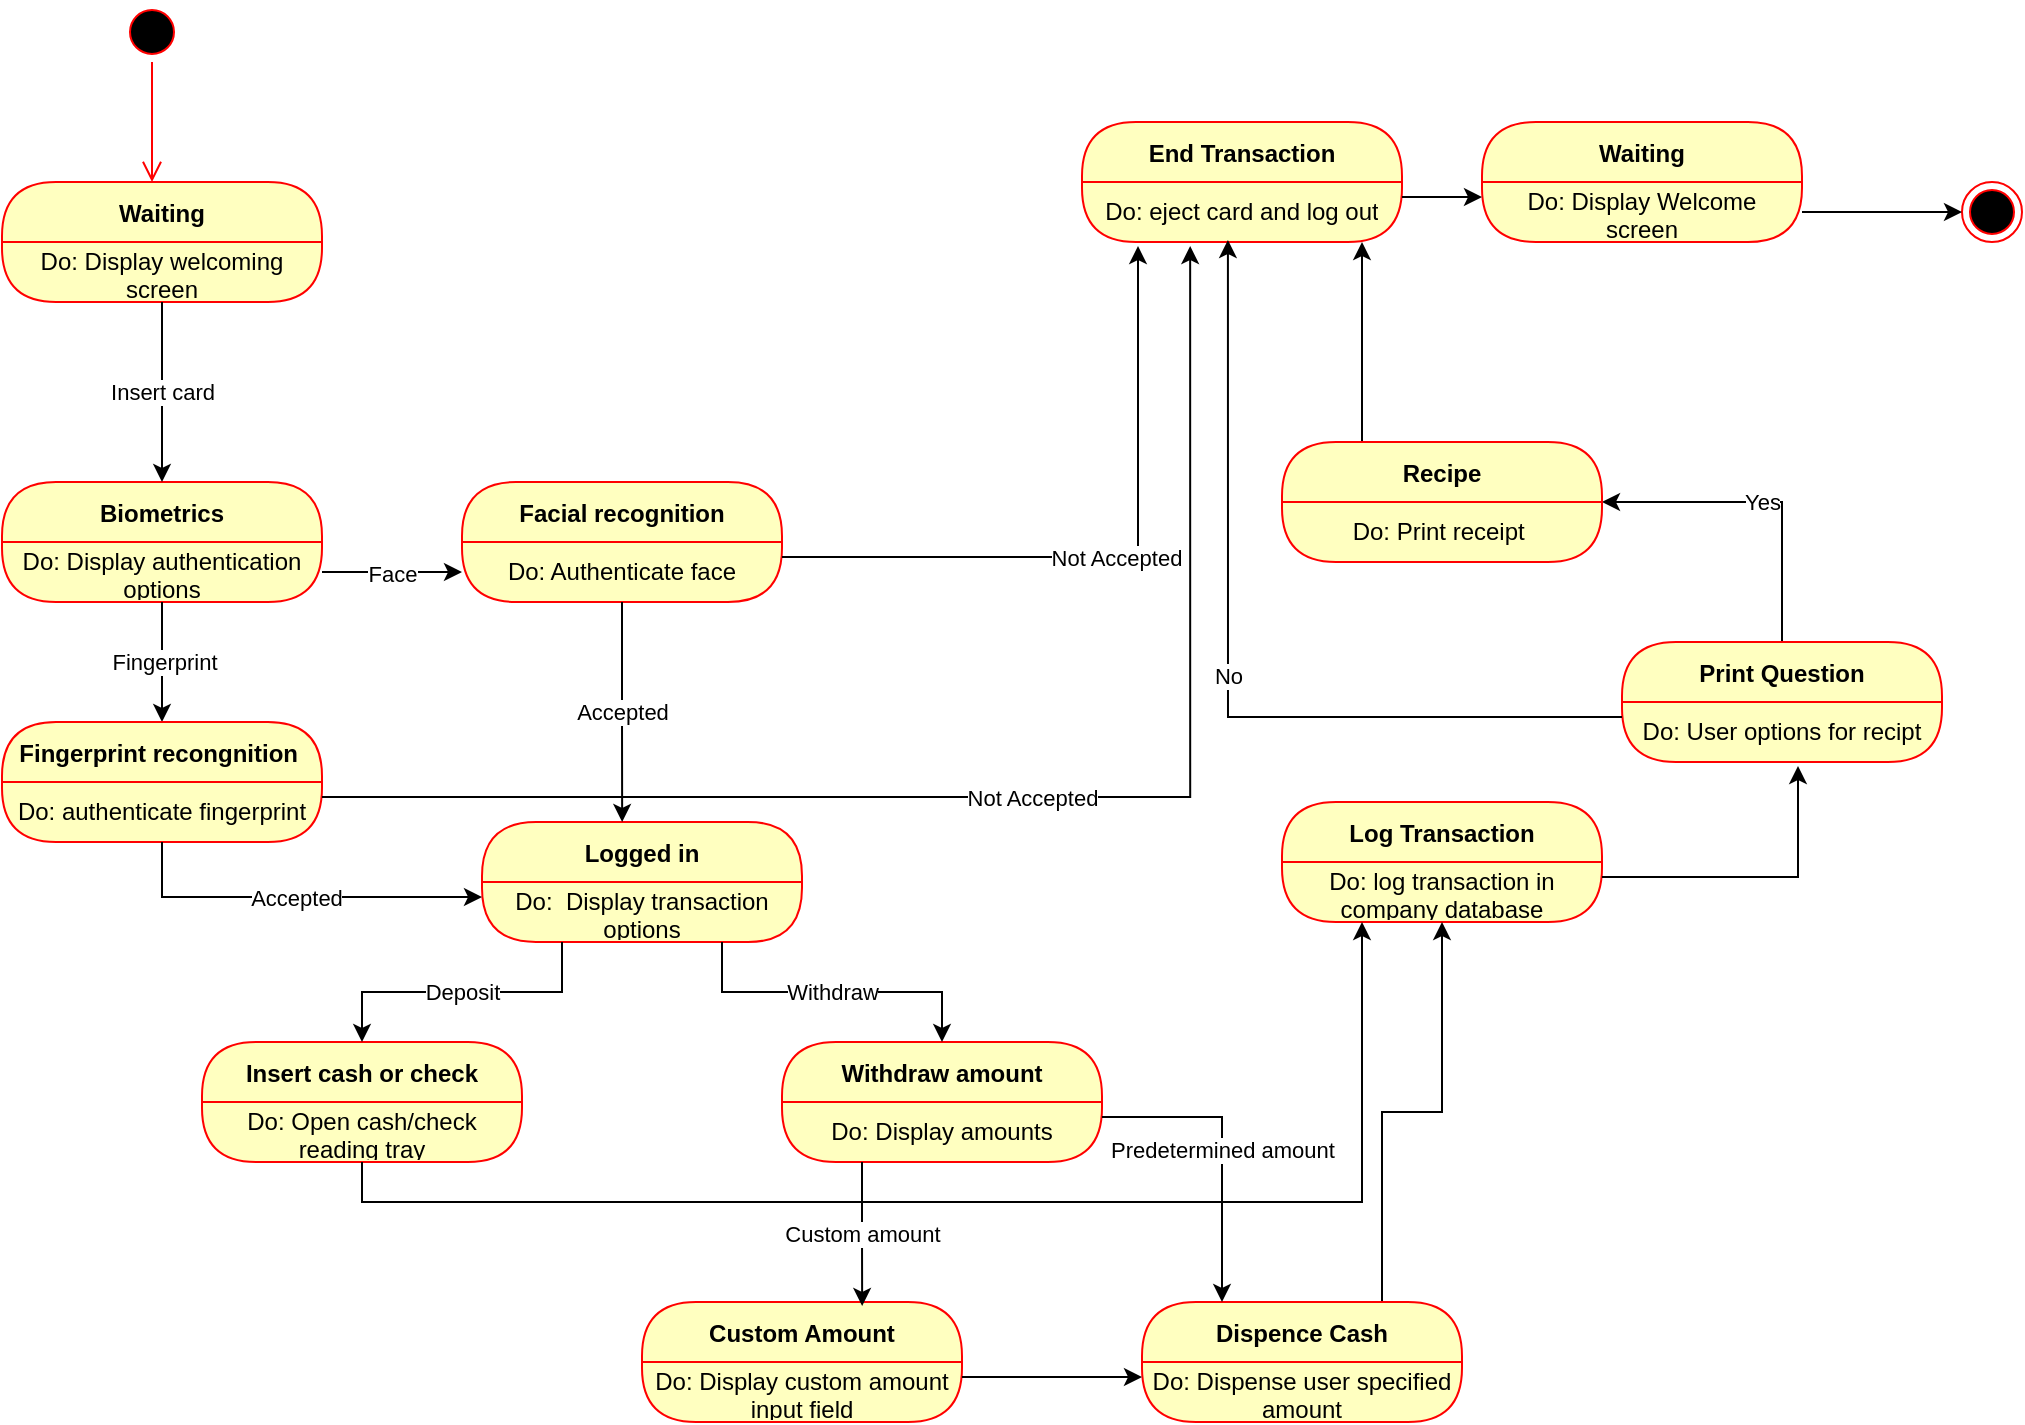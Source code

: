 <mxfile version="20.4.2" type="github">
  <diagram id="kgX3UQG_FWsGC-QnzyJM" name="Page-1">
    <mxGraphModel dx="946" dy="645" grid="1" gridSize="10" guides="1" tooltips="1" connect="1" arrows="1" fold="1" page="1" pageScale="1" pageWidth="1100" pageHeight="850" math="0" shadow="0">
      <root>
        <mxCell id="0" />
        <mxCell id="1" parent="0" />
        <mxCell id="4zWBS9Q-G4BKUGcmbE8r-16" value="" style="ellipse;html=1;shape=startState;fillColor=#000000;strokeColor=#ff0000;" vertex="1" parent="1">
          <mxGeometry x="70" y="40" width="30" height="30" as="geometry" />
        </mxCell>
        <mxCell id="4zWBS9Q-G4BKUGcmbE8r-17" value="" style="edgeStyle=orthogonalEdgeStyle;html=1;verticalAlign=bottom;endArrow=open;endSize=8;strokeColor=#ff0000;rounded=0;" edge="1" source="4zWBS9Q-G4BKUGcmbE8r-16" parent="1">
          <mxGeometry relative="1" as="geometry">
            <mxPoint x="85" y="130" as="targetPoint" />
          </mxGeometry>
        </mxCell>
        <mxCell id="4zWBS9Q-G4BKUGcmbE8r-18" value="Waiting" style="swimlane;fontStyle=1;align=center;verticalAlign=middle;childLayout=stackLayout;horizontal=1;startSize=30;horizontalStack=0;resizeParent=0;resizeLast=1;container=0;fontColor=#000000;collapsible=0;rounded=1;arcSize=30;strokeColor=#ff0000;fillColor=#ffffc0;swimlaneFillColor=#ffffc0;dropTarget=0;" vertex="1" parent="1">
          <mxGeometry x="10" y="130" width="160" height="60" as="geometry" />
        </mxCell>
        <mxCell id="4zWBS9Q-G4BKUGcmbE8r-19" value="Do: Display welcoming screen" style="text;html=1;strokeColor=none;fillColor=none;align=center;verticalAlign=middle;spacingLeft=4;spacingRight=4;whiteSpace=wrap;overflow=hidden;rotatable=0;fontColor=#000000;" vertex="1" parent="4zWBS9Q-G4BKUGcmbE8r-18">
          <mxGeometry y="30" width="160" height="30" as="geometry" />
        </mxCell>
        <mxCell id="4zWBS9Q-G4BKUGcmbE8r-21" value="Biometrics" style="swimlane;fontStyle=1;align=center;verticalAlign=middle;childLayout=stackLayout;horizontal=1;startSize=30;horizontalStack=0;resizeParent=0;resizeLast=1;container=0;fontColor=#000000;collapsible=0;rounded=1;arcSize=30;strokeColor=#ff0000;fillColor=#ffffc0;swimlaneFillColor=#ffffc0;dropTarget=0;" vertex="1" parent="1">
          <mxGeometry x="10" y="280" width="160" height="60" as="geometry" />
        </mxCell>
        <mxCell id="4zWBS9Q-G4BKUGcmbE8r-22" value="Do: Display authentication options" style="text;html=1;strokeColor=none;fillColor=none;align=center;verticalAlign=middle;spacingLeft=4;spacingRight=4;whiteSpace=wrap;overflow=hidden;rotatable=0;fontColor=#000000;" vertex="1" parent="4zWBS9Q-G4BKUGcmbE8r-21">
          <mxGeometry y="30" width="160" height="30" as="geometry" />
        </mxCell>
        <mxCell id="4zWBS9Q-G4BKUGcmbE8r-24" value="Fingerprint" style="edgeStyle=orthogonalEdgeStyle;rounded=0;orthogonalLoop=1;jettySize=auto;html=1;exitX=0.5;exitY=1;exitDx=0;exitDy=0;" edge="1" parent="1" source="4zWBS9Q-G4BKUGcmbE8r-22">
          <mxGeometry relative="1" as="geometry">
            <mxPoint x="90" y="400" as="targetPoint" />
          </mxGeometry>
        </mxCell>
        <mxCell id="4zWBS9Q-G4BKUGcmbE8r-25" value="Insert card" style="edgeStyle=orthogonalEdgeStyle;rounded=0;orthogonalLoop=1;jettySize=auto;html=1;exitX=0.5;exitY=1;exitDx=0;exitDy=0;entryX=0.5;entryY=0;entryDx=0;entryDy=0;" edge="1" parent="1" source="4zWBS9Q-G4BKUGcmbE8r-19" target="4zWBS9Q-G4BKUGcmbE8r-21">
          <mxGeometry relative="1" as="geometry" />
        </mxCell>
        <mxCell id="4zWBS9Q-G4BKUGcmbE8r-27" value="Face" style="edgeStyle=orthogonalEdgeStyle;rounded=0;orthogonalLoop=1;jettySize=auto;html=1;exitX=1;exitY=0.5;exitDx=0;exitDy=0;" edge="1" parent="1" source="4zWBS9Q-G4BKUGcmbE8r-22">
          <mxGeometry relative="1" as="geometry">
            <mxPoint x="240" y="325" as="targetPoint" />
          </mxGeometry>
        </mxCell>
        <mxCell id="4zWBS9Q-G4BKUGcmbE8r-28" value="Facial recognition" style="swimlane;fontStyle=1;align=center;verticalAlign=middle;childLayout=stackLayout;horizontal=1;startSize=30;horizontalStack=0;resizeParent=0;resizeLast=1;container=0;fontColor=#000000;collapsible=0;rounded=1;arcSize=30;strokeColor=#ff0000;fillColor=#ffffc0;swimlaneFillColor=#ffffc0;dropTarget=0;" vertex="1" parent="1">
          <mxGeometry x="240" y="280" width="160" height="60" as="geometry" />
        </mxCell>
        <mxCell id="4zWBS9Q-G4BKUGcmbE8r-29" value="Do: Authenticate face" style="text;html=1;strokeColor=none;fillColor=none;align=center;verticalAlign=middle;spacingLeft=4;spacingRight=4;whiteSpace=wrap;overflow=hidden;rotatable=0;fontColor=#000000;" vertex="1" parent="4zWBS9Q-G4BKUGcmbE8r-28">
          <mxGeometry y="30" width="160" height="30" as="geometry" />
        </mxCell>
        <mxCell id="4zWBS9Q-G4BKUGcmbE8r-31" value="Fingerprint recongnition " style="swimlane;fontStyle=1;align=center;verticalAlign=middle;childLayout=stackLayout;horizontal=1;startSize=30;horizontalStack=0;resizeParent=0;resizeLast=1;container=0;fontColor=#000000;collapsible=0;rounded=1;arcSize=30;strokeColor=#ff0000;fillColor=#ffffc0;swimlaneFillColor=#ffffc0;dropTarget=0;" vertex="1" parent="1">
          <mxGeometry x="10" y="400" width="160" height="60" as="geometry" />
        </mxCell>
        <mxCell id="4zWBS9Q-G4BKUGcmbE8r-32" value="Do: authenticate fingerprint" style="text;html=1;strokeColor=none;fillColor=none;align=center;verticalAlign=middle;spacingLeft=4;spacingRight=4;whiteSpace=wrap;overflow=hidden;rotatable=0;fontColor=#000000;" vertex="1" parent="4zWBS9Q-G4BKUGcmbE8r-31">
          <mxGeometry y="30" width="160" height="30" as="geometry" />
        </mxCell>
        <mxCell id="4zWBS9Q-G4BKUGcmbE8r-34" value="End Transaction" style="swimlane;fontStyle=1;align=center;verticalAlign=middle;childLayout=stackLayout;horizontal=1;startSize=30;horizontalStack=0;resizeParent=0;resizeLast=1;container=0;fontColor=#000000;collapsible=0;rounded=1;arcSize=30;strokeColor=#ff0000;fillColor=#ffffc0;swimlaneFillColor=#ffffc0;dropTarget=0;" vertex="1" parent="1">
          <mxGeometry x="550" y="100" width="160" height="60" as="geometry" />
        </mxCell>
        <mxCell id="4zWBS9Q-G4BKUGcmbE8r-35" value="Do: eject card and log out" style="text;html=1;strokeColor=none;fillColor=none;align=center;verticalAlign=middle;spacingLeft=4;spacingRight=4;whiteSpace=wrap;overflow=hidden;rotatable=0;fontColor=#000000;" vertex="1" parent="4zWBS9Q-G4BKUGcmbE8r-34">
          <mxGeometry y="30" width="160" height="30" as="geometry" />
        </mxCell>
        <mxCell id="4zWBS9Q-G4BKUGcmbE8r-37" value="" style="ellipse;html=1;shape=endState;fillColor=#000000;strokeColor=#ff0000;" vertex="1" parent="1">
          <mxGeometry x="990" y="130" width="30" height="30" as="geometry" />
        </mxCell>
        <mxCell id="4zWBS9Q-G4BKUGcmbE8r-40" value="Not Accepted" style="edgeStyle=orthogonalEdgeStyle;rounded=0;orthogonalLoop=1;jettySize=auto;html=1;exitX=1;exitY=0.25;exitDx=0;exitDy=0;entryX=0.338;entryY=1.067;entryDx=0;entryDy=0;entryPerimeter=0;" edge="1" parent="1" source="4zWBS9Q-G4BKUGcmbE8r-32" target="4zWBS9Q-G4BKUGcmbE8r-35">
          <mxGeometry relative="1" as="geometry">
            <mxPoint x="220" y="120" as="targetPoint" />
          </mxGeometry>
        </mxCell>
        <mxCell id="4zWBS9Q-G4BKUGcmbE8r-41" value="Not Accepted" style="edgeStyle=orthogonalEdgeStyle;rounded=0;orthogonalLoop=1;jettySize=auto;html=1;exitX=1;exitY=0.25;exitDx=0;exitDy=0;entryX=0.175;entryY=1.067;entryDx=0;entryDy=0;entryPerimeter=0;" edge="1" parent="1" source="4zWBS9Q-G4BKUGcmbE8r-29" target="4zWBS9Q-G4BKUGcmbE8r-35">
          <mxGeometry relative="1" as="geometry" />
        </mxCell>
        <mxCell id="4zWBS9Q-G4BKUGcmbE8r-42" value="Logged in" style="swimlane;fontStyle=1;align=center;verticalAlign=middle;childLayout=stackLayout;horizontal=1;startSize=30;horizontalStack=0;resizeParent=0;resizeLast=1;container=0;fontColor=#000000;collapsible=0;rounded=1;arcSize=30;strokeColor=#ff0000;fillColor=#ffffc0;swimlaneFillColor=#ffffc0;dropTarget=0;" vertex="1" parent="1">
          <mxGeometry x="250" y="450" width="160" height="60" as="geometry" />
        </mxCell>
        <mxCell id="4zWBS9Q-G4BKUGcmbE8r-43" value="Do: &amp;nbsp;Display transaction options" style="text;html=1;strokeColor=none;fillColor=none;align=center;verticalAlign=middle;spacingLeft=4;spacingRight=4;whiteSpace=wrap;overflow=hidden;rotatable=0;fontColor=#000000;" vertex="1" parent="4zWBS9Q-G4BKUGcmbE8r-42">
          <mxGeometry y="30" width="160" height="30" as="geometry" />
        </mxCell>
        <mxCell id="4zWBS9Q-G4BKUGcmbE8r-45" value="Accepted" style="edgeStyle=orthogonalEdgeStyle;rounded=0;orthogonalLoop=1;jettySize=auto;html=1;exitX=0.5;exitY=1;exitDx=0;exitDy=0;entryX=0;entryY=0.25;entryDx=0;entryDy=0;" edge="1" parent="1" source="4zWBS9Q-G4BKUGcmbE8r-32" target="4zWBS9Q-G4BKUGcmbE8r-43">
          <mxGeometry relative="1" as="geometry" />
        </mxCell>
        <mxCell id="4zWBS9Q-G4BKUGcmbE8r-46" value="Accepted" style="edgeStyle=orthogonalEdgeStyle;rounded=0;orthogonalLoop=1;jettySize=auto;html=1;exitX=0.5;exitY=1;exitDx=0;exitDy=0;entryX=0.438;entryY=0;entryDx=0;entryDy=0;entryPerimeter=0;" edge="1" parent="1" source="4zWBS9Q-G4BKUGcmbE8r-29" target="4zWBS9Q-G4BKUGcmbE8r-42">
          <mxGeometry relative="1" as="geometry" />
        </mxCell>
        <mxCell id="4zWBS9Q-G4BKUGcmbE8r-53" value="Waiting" style="swimlane;fontStyle=1;align=center;verticalAlign=middle;childLayout=stackLayout;horizontal=1;startSize=30;horizontalStack=0;resizeParent=0;resizeLast=1;container=0;fontColor=#000000;collapsible=0;rounded=1;arcSize=30;strokeColor=#ff0000;fillColor=#ffffc0;swimlaneFillColor=#ffffc0;dropTarget=0;" vertex="1" parent="1">
          <mxGeometry x="750" y="100" width="160" height="60" as="geometry" />
        </mxCell>
        <mxCell id="4zWBS9Q-G4BKUGcmbE8r-54" value="Do: Display Welcome screen" style="text;html=1;strokeColor=none;fillColor=none;align=center;verticalAlign=middle;spacingLeft=4;spacingRight=4;whiteSpace=wrap;overflow=hidden;rotatable=0;fontColor=#000000;" vertex="1" parent="4zWBS9Q-G4BKUGcmbE8r-53">
          <mxGeometry y="30" width="160" height="30" as="geometry" />
        </mxCell>
        <mxCell id="4zWBS9Q-G4BKUGcmbE8r-56" style="edgeStyle=orthogonalEdgeStyle;rounded=0;orthogonalLoop=1;jettySize=auto;html=1;exitX=1;exitY=0.25;exitDx=0;exitDy=0;entryX=0;entryY=0.25;entryDx=0;entryDy=0;" edge="1" parent="1" source="4zWBS9Q-G4BKUGcmbE8r-35" target="4zWBS9Q-G4BKUGcmbE8r-54">
          <mxGeometry relative="1" as="geometry" />
        </mxCell>
        <mxCell id="4zWBS9Q-G4BKUGcmbE8r-58" style="edgeStyle=orthogonalEdgeStyle;rounded=0;orthogonalLoop=1;jettySize=auto;html=1;exitX=1;exitY=0.5;exitDx=0;exitDy=0;entryX=0;entryY=0.5;entryDx=0;entryDy=0;" edge="1" parent="1" source="4zWBS9Q-G4BKUGcmbE8r-54" target="4zWBS9Q-G4BKUGcmbE8r-37">
          <mxGeometry relative="1" as="geometry" />
        </mxCell>
        <mxCell id="4zWBS9Q-G4BKUGcmbE8r-59" value="Insert cash or check" style="swimlane;fontStyle=1;align=center;verticalAlign=middle;childLayout=stackLayout;horizontal=1;startSize=30;horizontalStack=0;resizeParent=0;resizeLast=1;container=0;fontColor=#000000;collapsible=0;rounded=1;arcSize=30;strokeColor=#ff0000;fillColor=#ffffc0;swimlaneFillColor=#ffffc0;dropTarget=0;" vertex="1" parent="1">
          <mxGeometry x="110" y="560" width="160" height="60" as="geometry" />
        </mxCell>
        <mxCell id="4zWBS9Q-G4BKUGcmbE8r-60" value="Do: Open cash/check reading tray" style="text;html=1;strokeColor=none;fillColor=none;align=center;verticalAlign=middle;spacingLeft=4;spacingRight=4;whiteSpace=wrap;overflow=hidden;rotatable=0;fontColor=#000000;" vertex="1" parent="4zWBS9Q-G4BKUGcmbE8r-59">
          <mxGeometry y="30" width="160" height="30" as="geometry" />
        </mxCell>
        <mxCell id="4zWBS9Q-G4BKUGcmbE8r-62" value="Withdraw amount" style="swimlane;fontStyle=1;align=center;verticalAlign=middle;childLayout=stackLayout;horizontal=1;startSize=30;horizontalStack=0;resizeParent=0;resizeLast=1;container=0;fontColor=#000000;collapsible=0;rounded=1;arcSize=30;strokeColor=#ff0000;fillColor=#ffffc0;swimlaneFillColor=#ffffc0;dropTarget=0;" vertex="1" parent="1">
          <mxGeometry x="400" y="560" width="160" height="60" as="geometry" />
        </mxCell>
        <mxCell id="4zWBS9Q-G4BKUGcmbE8r-63" value="Do: Display amounts" style="text;html=1;strokeColor=none;fillColor=none;align=center;verticalAlign=middle;spacingLeft=4;spacingRight=4;whiteSpace=wrap;overflow=hidden;rotatable=0;fontColor=#000000;" vertex="1" parent="4zWBS9Q-G4BKUGcmbE8r-62">
          <mxGeometry y="30" width="160" height="30" as="geometry" />
        </mxCell>
        <mxCell id="4zWBS9Q-G4BKUGcmbE8r-65" value="Deposit" style="edgeStyle=orthogonalEdgeStyle;rounded=0;orthogonalLoop=1;jettySize=auto;html=1;exitX=0.25;exitY=1;exitDx=0;exitDy=0;entryX=0.5;entryY=0;entryDx=0;entryDy=0;" edge="1" parent="1" source="4zWBS9Q-G4BKUGcmbE8r-43" target="4zWBS9Q-G4BKUGcmbE8r-59">
          <mxGeometry relative="1" as="geometry" />
        </mxCell>
        <mxCell id="4zWBS9Q-G4BKUGcmbE8r-66" value="Withdraw" style="edgeStyle=orthogonalEdgeStyle;rounded=0;orthogonalLoop=1;jettySize=auto;html=1;exitX=0.75;exitY=1;exitDx=0;exitDy=0;entryX=0.5;entryY=0;entryDx=0;entryDy=0;" edge="1" parent="1" source="4zWBS9Q-G4BKUGcmbE8r-43" target="4zWBS9Q-G4BKUGcmbE8r-62">
          <mxGeometry relative="1" as="geometry" />
        </mxCell>
        <mxCell id="4zWBS9Q-G4BKUGcmbE8r-71" value="Log Transaction" style="swimlane;fontStyle=1;align=center;verticalAlign=middle;childLayout=stackLayout;horizontal=1;startSize=30;horizontalStack=0;resizeParent=0;resizeLast=1;container=0;fontColor=#000000;collapsible=0;rounded=1;arcSize=30;strokeColor=#ff0000;fillColor=#ffffc0;swimlaneFillColor=#ffffc0;dropTarget=0;" vertex="1" parent="1">
          <mxGeometry x="650" y="440" width="160" height="60" as="geometry" />
        </mxCell>
        <mxCell id="4zWBS9Q-G4BKUGcmbE8r-72" value="Do: log transaction in company database" style="text;html=1;strokeColor=none;fillColor=none;align=center;verticalAlign=middle;spacingLeft=4;spacingRight=4;whiteSpace=wrap;overflow=hidden;rotatable=0;fontColor=#000000;" vertex="1" parent="4zWBS9Q-G4BKUGcmbE8r-71">
          <mxGeometry y="30" width="160" height="30" as="geometry" />
        </mxCell>
        <mxCell id="4zWBS9Q-G4BKUGcmbE8r-74" style="edgeStyle=orthogonalEdgeStyle;rounded=0;orthogonalLoop=1;jettySize=auto;html=1;exitX=0.5;exitY=1;exitDx=0;exitDy=0;entryX=0.25;entryY=1;entryDx=0;entryDy=0;" edge="1" parent="1" source="4zWBS9Q-G4BKUGcmbE8r-60" target="4zWBS9Q-G4BKUGcmbE8r-72">
          <mxGeometry relative="1" as="geometry" />
        </mxCell>
        <mxCell id="4zWBS9Q-G4BKUGcmbE8r-75" value="Custom Amount" style="swimlane;fontStyle=1;align=center;verticalAlign=middle;childLayout=stackLayout;horizontal=1;startSize=30;horizontalStack=0;resizeParent=0;resizeLast=1;container=0;fontColor=#000000;collapsible=0;rounded=1;arcSize=30;strokeColor=#ff0000;fillColor=#ffffc0;swimlaneFillColor=#ffffc0;dropTarget=0;" vertex="1" parent="1">
          <mxGeometry x="330" y="690" width="160" height="60" as="geometry" />
        </mxCell>
        <mxCell id="4zWBS9Q-G4BKUGcmbE8r-76" value="Do: Display custom amount input field" style="text;html=1;strokeColor=none;fillColor=none;align=center;verticalAlign=middle;spacingLeft=4;spacingRight=4;whiteSpace=wrap;overflow=hidden;rotatable=0;fontColor=#000000;" vertex="1" parent="4zWBS9Q-G4BKUGcmbE8r-75">
          <mxGeometry y="30" width="160" height="30" as="geometry" />
        </mxCell>
        <mxCell id="4zWBS9Q-G4BKUGcmbE8r-89" style="edgeStyle=orthogonalEdgeStyle;rounded=0;orthogonalLoop=1;jettySize=auto;html=1;exitX=0.75;exitY=0;exitDx=0;exitDy=0;entryX=0.5;entryY=1;entryDx=0;entryDy=0;" edge="1" parent="1" source="4zWBS9Q-G4BKUGcmbE8r-78" target="4zWBS9Q-G4BKUGcmbE8r-72">
          <mxGeometry relative="1" as="geometry" />
        </mxCell>
        <mxCell id="4zWBS9Q-G4BKUGcmbE8r-78" value="Dispence Cash" style="swimlane;fontStyle=1;align=center;verticalAlign=middle;childLayout=stackLayout;horizontal=1;startSize=30;horizontalStack=0;resizeParent=0;resizeLast=1;container=0;fontColor=#000000;collapsible=0;rounded=1;arcSize=30;strokeColor=#ff0000;fillColor=#ffffc0;swimlaneFillColor=#ffffc0;dropTarget=0;" vertex="1" parent="1">
          <mxGeometry x="580" y="690" width="160" height="60" as="geometry" />
        </mxCell>
        <mxCell id="4zWBS9Q-G4BKUGcmbE8r-79" value="Do: Dispense user specified amount" style="text;html=1;strokeColor=none;fillColor=none;align=center;verticalAlign=middle;spacingLeft=4;spacingRight=4;whiteSpace=wrap;overflow=hidden;rotatable=0;fontColor=#000000;" vertex="1" parent="4zWBS9Q-G4BKUGcmbE8r-78">
          <mxGeometry y="30" width="160" height="30" as="geometry" />
        </mxCell>
        <mxCell id="4zWBS9Q-G4BKUGcmbE8r-82" value="Predetermined amount" style="edgeStyle=orthogonalEdgeStyle;rounded=0;orthogonalLoop=1;jettySize=auto;html=1;exitX=1;exitY=0.25;exitDx=0;exitDy=0;entryX=0.25;entryY=0;entryDx=0;entryDy=0;" edge="1" parent="1" source="4zWBS9Q-G4BKUGcmbE8r-63" target="4zWBS9Q-G4BKUGcmbE8r-78">
          <mxGeometry relative="1" as="geometry" />
        </mxCell>
        <mxCell id="4zWBS9Q-G4BKUGcmbE8r-85" value="Custom amount" style="edgeStyle=orthogonalEdgeStyle;rounded=0;orthogonalLoop=1;jettySize=auto;html=1;exitX=0.25;exitY=1;exitDx=0;exitDy=0;entryX=0.688;entryY=0.033;entryDx=0;entryDy=0;entryPerimeter=0;" edge="1" parent="1" source="4zWBS9Q-G4BKUGcmbE8r-63" target="4zWBS9Q-G4BKUGcmbE8r-75">
          <mxGeometry relative="1" as="geometry" />
        </mxCell>
        <mxCell id="4zWBS9Q-G4BKUGcmbE8r-87" style="edgeStyle=orthogonalEdgeStyle;rounded=0;orthogonalLoop=1;jettySize=auto;html=1;exitX=1;exitY=0.25;exitDx=0;exitDy=0;entryX=0;entryY=0.25;entryDx=0;entryDy=0;" edge="1" parent="1" source="4zWBS9Q-G4BKUGcmbE8r-76" target="4zWBS9Q-G4BKUGcmbE8r-79">
          <mxGeometry relative="1" as="geometry" />
        </mxCell>
        <mxCell id="4zWBS9Q-G4BKUGcmbE8r-100" value="Yes" style="edgeStyle=orthogonalEdgeStyle;rounded=0;orthogonalLoop=1;jettySize=auto;html=1;exitX=0.5;exitY=0;exitDx=0;exitDy=0;entryX=1;entryY=0.5;entryDx=0;entryDy=0;" edge="1" parent="1" source="4zWBS9Q-G4BKUGcmbE8r-90" target="4zWBS9Q-G4BKUGcmbE8r-95">
          <mxGeometry relative="1" as="geometry" />
        </mxCell>
        <mxCell id="4zWBS9Q-G4BKUGcmbE8r-90" value="Print Question" style="swimlane;fontStyle=1;align=center;verticalAlign=middle;childLayout=stackLayout;horizontal=1;startSize=30;horizontalStack=0;resizeParent=0;resizeLast=1;container=0;fontColor=#000000;collapsible=0;rounded=1;arcSize=30;strokeColor=#ff0000;fillColor=#ffffc0;swimlaneFillColor=#ffffc0;dropTarget=0;" vertex="1" parent="1">
          <mxGeometry x="820" y="360" width="160" height="60" as="geometry" />
        </mxCell>
        <mxCell id="4zWBS9Q-G4BKUGcmbE8r-91" value="Do: User options for recipt" style="text;html=1;strokeColor=none;fillColor=none;align=center;verticalAlign=middle;spacingLeft=4;spacingRight=4;whiteSpace=wrap;overflow=hidden;rotatable=0;fontColor=#000000;" vertex="1" parent="4zWBS9Q-G4BKUGcmbE8r-90">
          <mxGeometry y="30" width="160" height="30" as="geometry" />
        </mxCell>
        <mxCell id="4zWBS9Q-G4BKUGcmbE8r-93" style="edgeStyle=orthogonalEdgeStyle;rounded=0;orthogonalLoop=1;jettySize=auto;html=1;exitX=1;exitY=0.25;exitDx=0;exitDy=0;entryX=0.55;entryY=1.067;entryDx=0;entryDy=0;entryPerimeter=0;" edge="1" parent="1" source="4zWBS9Q-G4BKUGcmbE8r-72" target="4zWBS9Q-G4BKUGcmbE8r-91">
          <mxGeometry relative="1" as="geometry" />
        </mxCell>
        <mxCell id="4zWBS9Q-G4BKUGcmbE8r-94" value="No" style="edgeStyle=orthogonalEdgeStyle;rounded=0;orthogonalLoop=1;jettySize=auto;html=1;exitX=0;exitY=0.25;exitDx=0;exitDy=0;entryX=0.456;entryY=0.967;entryDx=0;entryDy=0;entryPerimeter=0;" edge="1" parent="1" source="4zWBS9Q-G4BKUGcmbE8r-91" target="4zWBS9Q-G4BKUGcmbE8r-35">
          <mxGeometry relative="1" as="geometry" />
        </mxCell>
        <mxCell id="4zWBS9Q-G4BKUGcmbE8r-101" style="edgeStyle=orthogonalEdgeStyle;rounded=0;orthogonalLoop=1;jettySize=auto;html=1;exitX=0.25;exitY=0;exitDx=0;exitDy=0;entryX=0.875;entryY=1;entryDx=0;entryDy=0;entryPerimeter=0;" edge="1" parent="1" source="4zWBS9Q-G4BKUGcmbE8r-95" target="4zWBS9Q-G4BKUGcmbE8r-35">
          <mxGeometry relative="1" as="geometry" />
        </mxCell>
        <mxCell id="4zWBS9Q-G4BKUGcmbE8r-95" value="Recipe" style="swimlane;fontStyle=1;align=center;verticalAlign=middle;childLayout=stackLayout;horizontal=1;startSize=30;horizontalStack=0;resizeParent=0;resizeLast=1;container=0;fontColor=#000000;collapsible=0;rounded=1;arcSize=30;strokeColor=#ff0000;fillColor=#ffffc0;swimlaneFillColor=#ffffc0;dropTarget=0;" vertex="1" parent="1">
          <mxGeometry x="650" y="260" width="160" height="60" as="geometry" />
        </mxCell>
        <mxCell id="4zWBS9Q-G4BKUGcmbE8r-96" value="Do: Print receipt&amp;nbsp;" style="text;html=1;strokeColor=none;fillColor=none;align=center;verticalAlign=middle;spacingLeft=4;spacingRight=4;whiteSpace=wrap;overflow=hidden;rotatable=0;fontColor=#000000;" vertex="1" parent="4zWBS9Q-G4BKUGcmbE8r-95">
          <mxGeometry y="30" width="160" height="30" as="geometry" />
        </mxCell>
      </root>
    </mxGraphModel>
  </diagram>
</mxfile>
